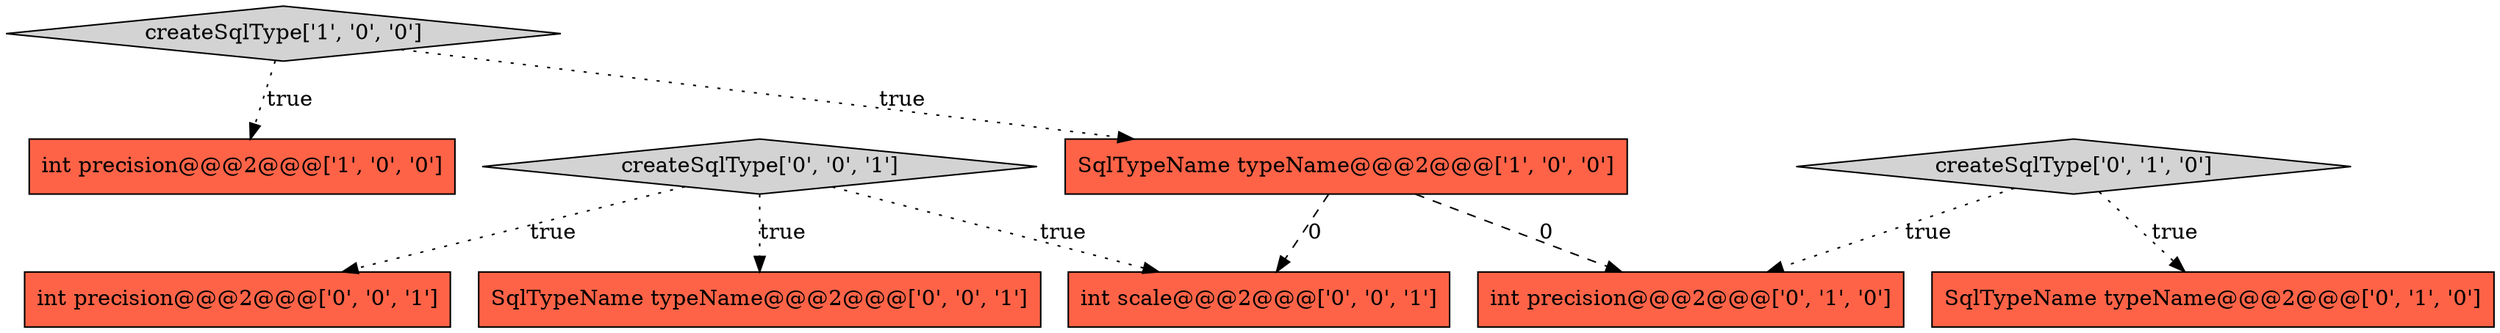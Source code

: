 digraph {
0 [style = filled, label = "int precision@@@2@@@['1', '0', '0']", fillcolor = tomato, shape = box image = "AAA0AAABBB1BBB"];
4 [style = filled, label = "createSqlType['0', '1', '0']", fillcolor = lightgray, shape = diamond image = "AAA0AAABBB2BBB"];
6 [style = filled, label = "createSqlType['0', '0', '1']", fillcolor = lightgray, shape = diamond image = "AAA0AAABBB3BBB"];
7 [style = filled, label = "int precision@@@2@@@['0', '0', '1']", fillcolor = tomato, shape = box image = "AAA0AAABBB3BBB"];
9 [style = filled, label = "int scale@@@2@@@['0', '0', '1']", fillcolor = tomato, shape = box image = "AAA0AAABBB3BBB"];
5 [style = filled, label = "int precision@@@2@@@['0', '1', '0']", fillcolor = tomato, shape = box image = "AAA1AAABBB2BBB"];
1 [style = filled, label = "SqlTypeName typeName@@@2@@@['1', '0', '0']", fillcolor = tomato, shape = box image = "AAA1AAABBB1BBB"];
3 [style = filled, label = "SqlTypeName typeName@@@2@@@['0', '1', '0']", fillcolor = tomato, shape = box image = "AAA0AAABBB2BBB"];
2 [style = filled, label = "createSqlType['1', '0', '0']", fillcolor = lightgray, shape = diamond image = "AAA0AAABBB1BBB"];
8 [style = filled, label = "SqlTypeName typeName@@@2@@@['0', '0', '1']", fillcolor = tomato, shape = box image = "AAA0AAABBB3BBB"];
4->5 [style = dotted, label="true"];
1->9 [style = dashed, label="0"];
2->0 [style = dotted, label="true"];
4->3 [style = dotted, label="true"];
1->5 [style = dashed, label="0"];
6->9 [style = dotted, label="true"];
2->1 [style = dotted, label="true"];
6->8 [style = dotted, label="true"];
6->7 [style = dotted, label="true"];
}
